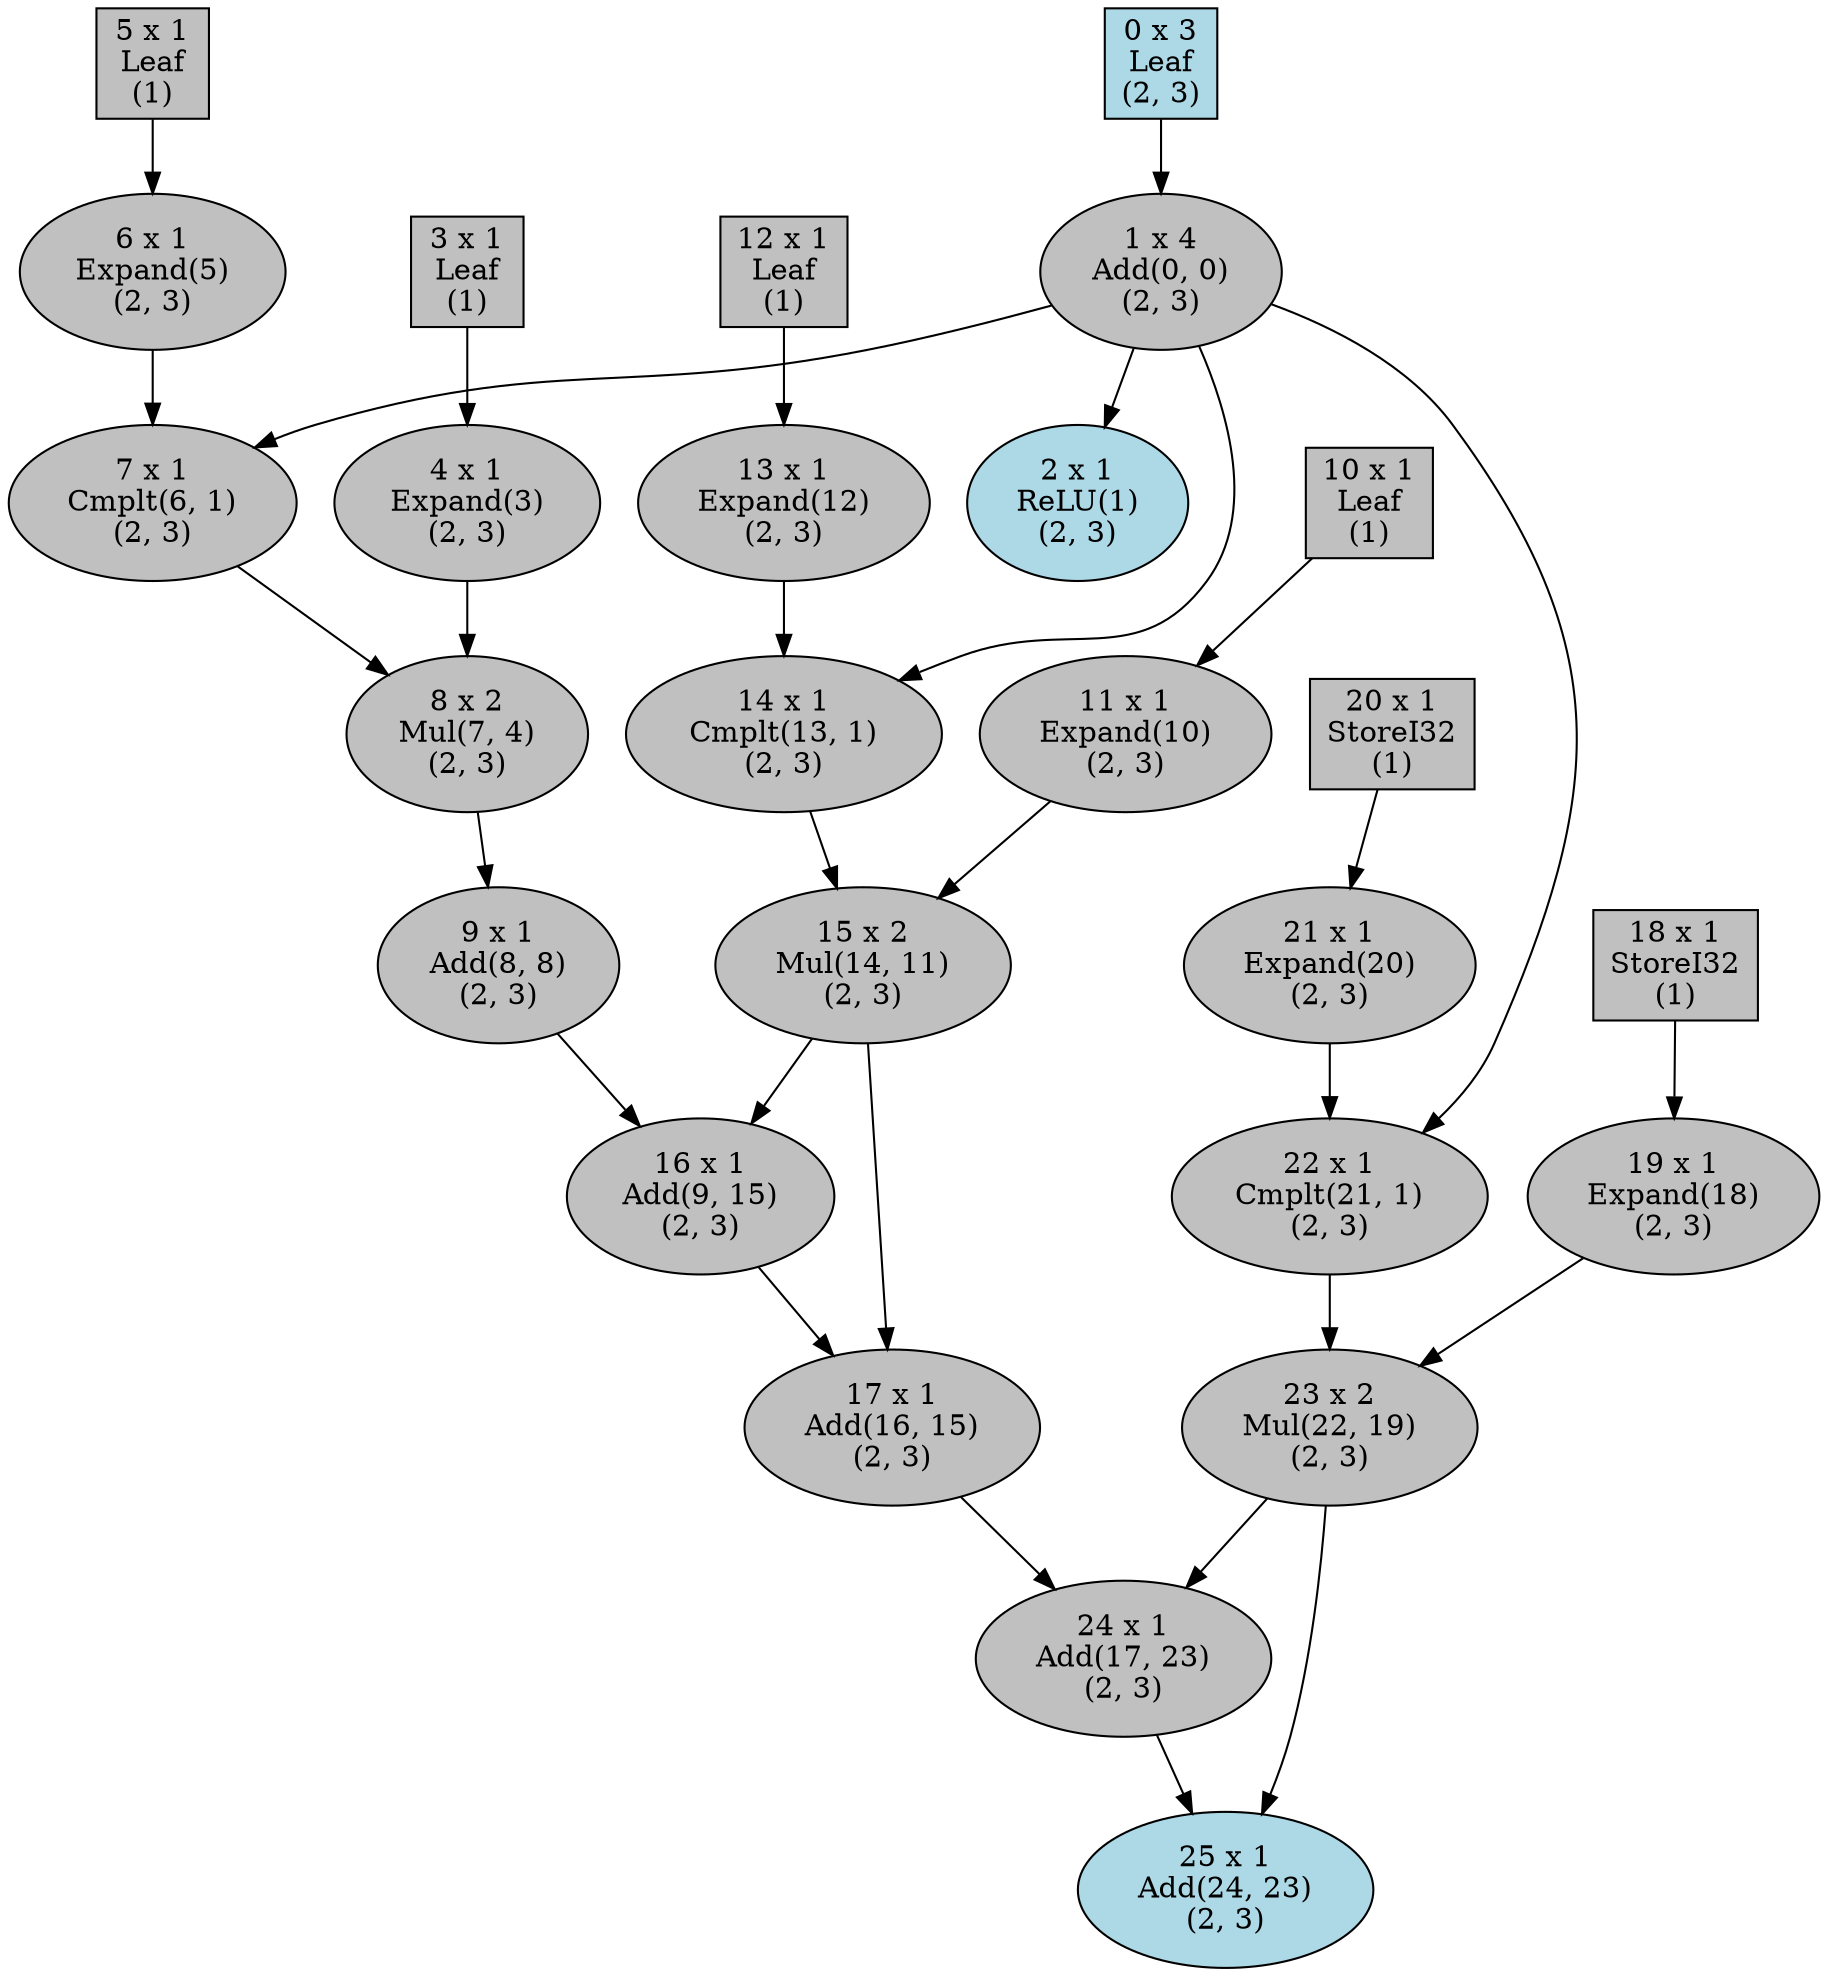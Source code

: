 strict digraph {
  ordering=in
  rank=source
  0[label="0 x 3
Leaf
(2, 3)", shape=box, fillcolor="lightblue", style=filled]
  1[label="1 x 4
Add(0, 0)
(2, 3)", shape=oval, fillcolor="grey", style=filled]
  2[label="2 x 1
ReLU(1)
(2, 3)", shape=oval, fillcolor="lightblue", style=filled]
  3[label="3 x 1
Leaf
(1)", shape=box, fillcolor="grey", style=filled]
  4[label="4 x 1
Expand(3)
(2, 3)", shape=oval, fillcolor="grey", style=filled]
  5[label="5 x 1
Leaf
(1)", shape=box, fillcolor="grey", style=filled]
  6[label="6 x 1
Expand(5)
(2, 3)", shape=oval, fillcolor="grey", style=filled]
  7[label="7 x 1
Cmplt(6, 1)
(2, 3)", shape=oval, fillcolor="grey", style=filled]
  8[label="8 x 2
Mul(7, 4)
(2, 3)", shape=oval, fillcolor="grey", style=filled]
  9[label="9 x 1
Add(8, 8)
(2, 3)", shape=oval, fillcolor="grey", style=filled]
  10[label="10 x 1
Leaf
(1)", shape=box, fillcolor="grey", style=filled]
  11[label="11 x 1
Expand(10)
(2, 3)", shape=oval, fillcolor="grey", style=filled]
  12[label="12 x 1
Leaf
(1)", shape=box, fillcolor="grey", style=filled]
  13[label="13 x 1
Expand(12)
(2, 3)", shape=oval, fillcolor="grey", style=filled]
  14[label="14 x 1
Cmplt(13, 1)
(2, 3)", shape=oval, fillcolor="grey", style=filled]
  15[label="15 x 2
Mul(14, 11)
(2, 3)", shape=oval, fillcolor="grey", style=filled]
  16[label="16 x 1
Add(9, 15)
(2, 3)", shape=oval, fillcolor="grey", style=filled]
  17[label="17 x 1
Add(16, 15)
(2, 3)", shape=oval, fillcolor="grey", style=filled]
  18[label="18 x 1
StoreI32
(1)", shape=box, fillcolor="grey", style=filled]
  19[label="19 x 1
Expand(18)
(2, 3)", shape=oval, fillcolor="grey", style=filled]
  20[label="20 x 1
StoreI32
(1)", shape=box, fillcolor="grey", style=filled]
  21[label="21 x 1
Expand(20)
(2, 3)", shape=oval, fillcolor="grey", style=filled]
  22[label="22 x 1
Cmplt(21, 1)
(2, 3)", shape=oval, fillcolor="grey", style=filled]
  23[label="23 x 2
Mul(22, 19)
(2, 3)", shape=oval, fillcolor="grey", style=filled]
  24[label="24 x 1
Add(17, 23)
(2, 3)", shape=oval, fillcolor="grey", style=filled]
  25[label="25 x 1
Add(24, 23)
(2, 3)", shape=oval, fillcolor="lightblue", style=filled]
  0 -> 1
  0 -> 1
  1 -> 2
  3 -> 4
  5 -> 6
  6 -> 7
  1 -> 7
  7 -> 8
  4 -> 8
  8 -> 9
  8 -> 9
  10 -> 11
  12 -> 13
  13 -> 14
  1 -> 14
  14 -> 15
  11 -> 15
  9 -> 16
  15 -> 16
  16 -> 17
  15 -> 17
  18 -> 19
  20 -> 21
  21 -> 22
  1 -> 22
  22 -> 23
  19 -> 23
  17 -> 24
  23 -> 24
  24 -> 25
  23 -> 25
}